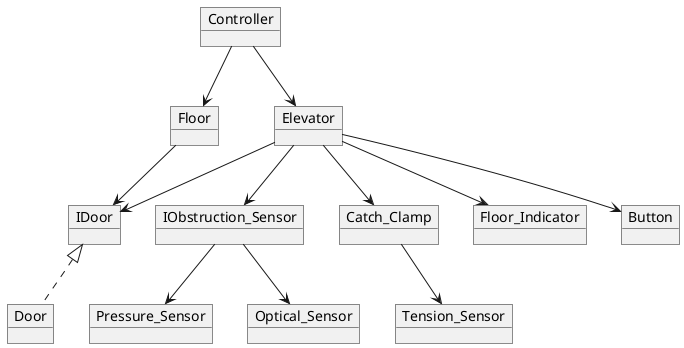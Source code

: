 @startuml
object Controller
object Elevator
object Floor
object IDoor
object Door
object IObstruction_Sensor
object Pressure_Sensor
object Optical_Sensor
object Tension_Sensor
object Catch_Clamp
object Floor_Indicator
object Button

Controller --> Elevator
Controller --> Floor
Floor --> IDoor
Elevator --> IDoor
IDoor <|.. Door
Elevator --> Button
Elevator --> Floor_Indicator
Elevator --> IObstruction_Sensor
IObstruction_Sensor --> Pressure_Sensor
IObstruction_Sensor --> Optical_Sensor
Catch_Clamp --> Tension_Sensor
Elevator --> Catch_Clamp

@enduml
